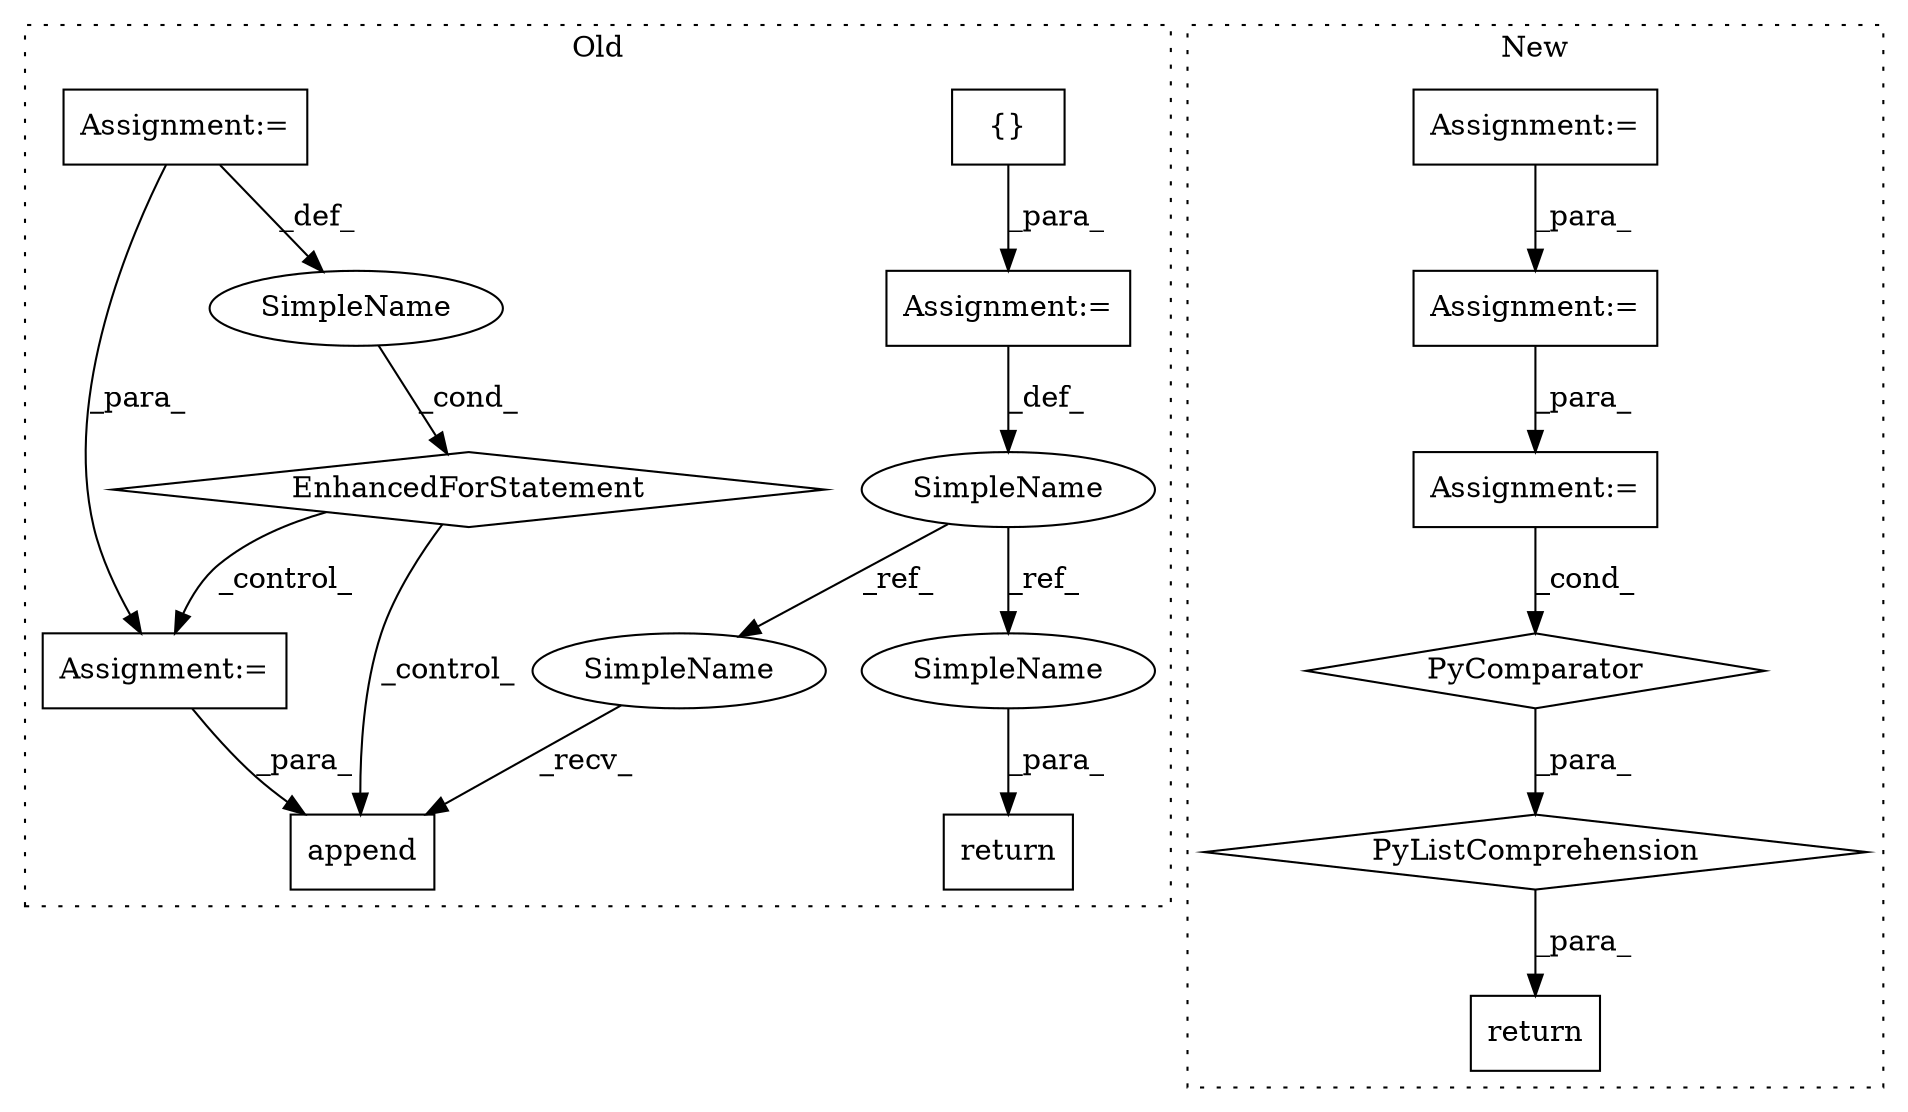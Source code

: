 digraph G {
subgraph cluster0 {
1 [label="append" a="32" s="1884,1939" l="7,1" shape="box"];
3 [label="Assignment:=" a="7" s="1171" l="1" shape="box"];
4 [label="{}" a="4" s="1191" l="2" shape="box"];
5 [label="return" a="41" s="1952" l="7" shape="box"];
6 [label="EnhancedForStatement" a="70" s="1199,1327" l="53,2" shape="diamond"];
7 [label="Assignment:=" a="7" s="1199,1327" l="53,2" shape="box"];
8 [label="SimpleName" a="42" s="1256" l="6" shape="ellipse"];
9 [label="SimpleName" a="42" s="1165" l="6" shape="ellipse"];
13 [label="Assignment:=" a="7" s="1424" l="1" shape="box"];
16 [label="SimpleName" a="42" s="1959" l="6" shape="ellipse"];
17 [label="SimpleName" a="42" s="1877" l="6" shape="ellipse"];
label = "Old";
style="dotted";
}
subgraph cluster1 {
2 [label="return" a="41" s="1726" l="18" shape="box"];
10 [label="Assignment:=" a="7" s="1838" l="36" shape="box"];
11 [label="PyComparator" a="113" s="1838" l="36" shape="diamond"];
12 [label="PyListComprehension" a="109" s="1744" l="138" shape="diamond"];
14 [label="Assignment:=" a="7" s="1253" l="1" shape="box"];
15 [label="Assignment:=" a="7" s="1167" l="1" shape="box"];
label = "New";
style="dotted";
}
3 -> 9 [label="_def_"];
4 -> 3 [label="_para_"];
6 -> 1 [label="_control_"];
6 -> 13 [label="_control_"];
7 -> 13 [label="_para_"];
7 -> 8 [label="_def_"];
8 -> 6 [label="_cond_"];
9 -> 17 [label="_ref_"];
9 -> 16 [label="_ref_"];
10 -> 11 [label="_cond_"];
11 -> 12 [label="_para_"];
12 -> 2 [label="_para_"];
13 -> 1 [label="_para_"];
14 -> 10 [label="_para_"];
15 -> 14 [label="_para_"];
16 -> 5 [label="_para_"];
17 -> 1 [label="_recv_"];
}